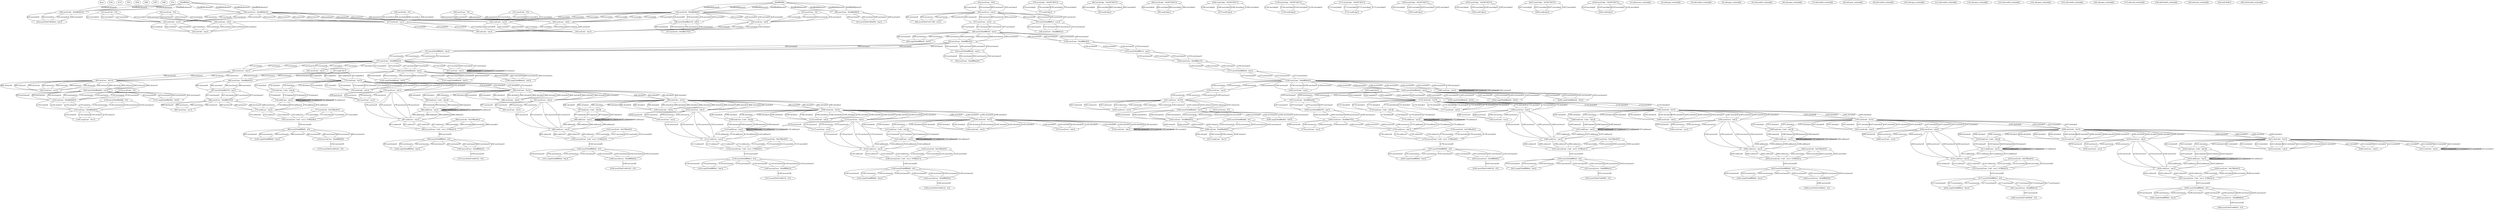 graph {
	R [label=Root]
	EAX [label=EAX]
	ECX [label=ECX]
	EDI [label=EDI]
	EDX [label=EDX]
	EBX [label=EBX]
	ESP [label=ESP]
	EBP [label=EBP]
	ESI [label=ESI]
	EDI [label=EDI]
		"[0xbfffef68]" -- "[19] mov" [label="[0xbfffef68](mem)0"]
		"[0xbfffef68]" -- "[19] mov" [label="[0xbfffef68](mem)1"]
		"[0xbfffef68]" -- "[19] mov" [label="[0xbfffef68](mem)2"]
		"[0xbfffef68]" -- "[19] mov" [label="[0xbfffef68](mem)3"]
		"[0xbfffef6c]" -- "[20] mov" [label="[0xbfffef6c](mem)0"]
		"[0xbfffef6c]" -- "[20] mov" [label="[0xbfffef6c](mem)1"]
		"[0xbfffef6c]" -- "[20] mov" [label="[0xbfffef6c](mem)2"]
		"[0xbfffef6c]" -- "[20] mov" [label="[0xbfffef6c](mem)3"]
		"[21] mov" -- "[22] xor" [label="[21] mov(edx)0"]
		"[21] mov" -- "[22] xor" [label="[21] mov(edx)1"]
		"[21] mov" -- "[22] xor" [label="[21] mov(edx)2"]
		"[21] mov" -- "[22] xor" [label="[21] mov(edx)3"]
		"[20] mov" -- "[22] xor" [label="[20] mov(ecx)0"]
		"[20] mov" -- "[22] xor" [label="[20] mov(ecx)1"]
		"[20] mov" -- "[22] xor" [label="[20] mov(ecx)2"]
		"[20] mov" -- "[22] xor" [label="[20] mov(ecx)3"]
		"[23] mov" -- "[24] xor" [label="[23] mov(eax)0"]
		"[23] mov" -- "[24] xor" [label="[23] mov(eax)1"]
		"[23] mov" -- "[24] xor" [label="[23] mov(eax)2"]
		"[23] mov" -- "[24] xor" [label="[23] mov(eax)3"]
		"[19] mov" -- "[24] xor" [label="[19] mov(edi)0"]
		"[19] mov" -- "[24] xor" [label="[19] mov(edi)1"]
		"[19] mov" -- "[24] xor" [label="[19] mov(edi)2"]
		"[19] mov" -- "[24] xor" [label="[19] mov(edi)3"]
		"[22] xor" -- "[25] or" [label="[22] xor(edx)0"]
		"[22] xor" -- "[25] or" [label="[22] xor(edx)1"]
		"[22] xor" -- "[25] or" [label="[22] xor(edx)2"]
		"[22] xor" -- "[25] or" [label="[22] xor(edx)3"]
		"[24] xor" -- "[25] or" [label="[24] xor(eax)0"]
		"[24] xor" -- "[25] or" [label="[24] xor(eax)1"]
		"[24] xor" -- "[25] or" [label="[24] xor(eax)2"]
		"[24] xor" -- "[25] or" [label="[24] xor(eax)3"]
		"[26] mov" -- "[27] xor" [label="[26] mov(edx)0"]
		"[26] mov" -- "[27] xor" [label="[26] mov(edx)1"]
		"[26] mov" -- "[27] xor" [label="[26] mov(edx)2"]
		"[26] mov" -- "[27] xor" [label="[26] mov(edx)3"]
		"[20] mov" -- "[27] xor" [label="[20] mov(ecx)0"]
		"[20] mov" -- "[27] xor" [label="[20] mov(ecx)1"]
		"[20] mov" -- "[27] xor" [label="[20] mov(ecx)2"]
		"[20] mov" -- "[27] xor" [label="[20] mov(ecx)3"]
		"[28] mov" -- "[29] xor" [label="[28] mov(eax)0"]
		"[28] mov" -- "[29] xor" [label="[28] mov(eax)1"]
		"[28] mov" -- "[29] xor" [label="[28] mov(eax)2"]
		"[28] mov" -- "[29] xor" [label="[28] mov(eax)3"]
		"[19] mov" -- "[29] xor" [label="[19] mov(edi)0"]
		"[19] mov" -- "[29] xor" [label="[19] mov(edi)1"]
		"[19] mov" -- "[29] xor" [label="[19] mov(edi)2"]
		"[19] mov" -- "[29] xor" [label="[19] mov(edi)3"]
		"[27] xor" -- "[30] or" [label="[27] xor(edx)0"]
		"[27] xor" -- "[30] or" [label="[27] xor(edx)1"]
		"[27] xor" -- "[30] or" [label="[27] xor(edx)2"]
		"[27] xor" -- "[30] or" [label="[27] xor(edx)3"]
		"[29] xor" -- "[30] or" [label="[29] xor(eax)0"]
		"[29] xor" -- "[30] or" [label="[29] xor(eax)1"]
		"[29] xor" -- "[30] or" [label="[29] xor(eax)2"]
		"[29] xor" -- "[30] or" [label="[29] xor(eax)3"]
		"[31] mov" -- "[32] xor" [label="[31] mov(edx)0"]
		"[31] mov" -- "[32] xor" [label="[31] mov(edx)1"]
		"[31] mov" -- "[32] xor" [label="[31] mov(edx)2"]
		"[31] mov" -- "[32] xor" [label="[31] mov(edx)3"]
		"[20] mov" -- "[32] xor" [label="[20] mov(ecx)0"]
		"[20] mov" -- "[32] xor" [label="[20] mov(ecx)1"]
		"[20] mov" -- "[32] xor" [label="[20] mov(ecx)2"]
		"[20] mov" -- "[32] xor" [label="[20] mov(ecx)3"]
		"[33] mov" -- "[34] xor" [label="[33] mov(eax)0"]
		"[33] mov" -- "[34] xor" [label="[33] mov(eax)1"]
		"[33] mov" -- "[34] xor" [label="[33] mov(eax)2"]
		"[33] mov" -- "[34] xor" [label="[33] mov(eax)3"]
		"[19] mov" -- "[34] xor" [label="[19] mov(edi)0"]
		"[19] mov" -- "[34] xor" [label="[19] mov(edi)1"]
		"[19] mov" -- "[34] xor" [label="[19] mov(edi)2"]
		"[19] mov" -- "[34] xor" [label="[19] mov(edi)3"]
		"[32] xor" -- "[35] or" [label="[32] xor(edx)0"]
		"[32] xor" -- "[35] or" [label="[32] xor(edx)1"]
		"[32] xor" -- "[35] or" [label="[32] xor(edx)2"]
		"[32] xor" -- "[35] or" [label="[32] xor(edx)3"]
		"[34] xor" -- "[35] or" [label="[34] xor(eax)0"]
		"[34] xor" -- "[35] or" [label="[34] xor(eax)1"]
		"[34] xor" -- "[35] or" [label="[34] xor(eax)2"]
		"[34] xor" -- "[35] or" [label="[34] xor(eax)3"]
		"[19] mov" -- "[36] mov" [label="[19] mov(edi)0"]
		"[19] mov" -- "[36] mov" [label="[19] mov(edi)1"]
		"[19] mov" -- "[36] mov" [label="[19] mov(edi)2"]
		"[19] mov" -- "[36] mov" [label="[19] mov(edi)3"]
		"[36] mov" -- "[37] mov" [label="[36] mov(mem)0"]
		"[36] mov" -- "[37] mov" [label="[36] mov(mem)1"]
		"[36] mov" -- "[37] mov" [label="[36] mov(mem)2"]
		"[36] mov" -- "[37] mov" [label="[36] mov(mem)3"]
		"[0xbfffef68]" -- "[39] mov" [label="[0xbfffef68](mem)0"]
		"[0xbfffef68]" -- "[39] mov" [label="[0xbfffef68](mem)1"]
		"[0xbfffef68]" -- "[39] mov" [label="[0xbfffef68](mem)2"]
		"[0xbfffef68]" -- "[39] mov" [label="[0xbfffef68](mem)3"]
		"[0xbfffef6c]" -- "[40] mov" [label="[0xbfffef6c](mem)0"]
		"[0xbfffef6c]" -- "[40] mov" [label="[0xbfffef6c](mem)1"]
		"[0xbfffef6c]" -- "[40] mov" [label="[0xbfffef6c](mem)2"]
		"[0xbfffef6c]" -- "[40] mov" [label="[0xbfffef6c](mem)3"]
		"[39] mov" -- "[41] mov" [label="[39] mov(eax)0"]
		"[39] mov" -- "[41] mov" [label="[39] mov(eax)1"]
		"[39] mov" -- "[41] mov" [label="[39] mov(eax)2"]
		"[39] mov" -- "[41] mov" [label="[39] mov(eax)3"]
		"[40] mov" -- "[42] mov" [label="[40] mov(edx)0"]
		"[40] mov" -- "[42] mov" [label="[40] mov(edx)1"]
		"[40] mov" -- "[42] mov" [label="[40] mov(edx)2"]
		"[40] mov" -- "[42] mov" [label="[40] mov(edx)3"]
		"[43] mov" -- "[45] mov" [label="[43] mov(eax)0"]
		"[43] mov" -- "[45] mov" [label="[43] mov(eax)1"]
		"[43] mov" -- "[45] mov" [label="[43] mov(eax)2"]
		"[43] mov" -- "[45] mov" [label="[43] mov(eax)3"]
		"[45] mov" -- "[46] mov" [label="[45] mov(ecx)0"]
		"[45] mov" -- "[46] mov" [label="[45] mov(ecx)1"]
		"[45] mov" -- "[46] mov" [label="[45] mov(ecx)2"]
		"[45] mov" -- "[46] mov" [label="[45] mov(ecx)3"]
		"[45] mov" -- "[47] mov" [label="[45] mov(ecx)0"]
		"[45] mov" -- "[47] mov" [label="[45] mov(ecx)1"]
		"[45] mov" -- "[47] mov" [label="[45] mov(ecx)2"]
		"[45] mov" -- "[47] mov" [label="[45] mov(ecx)3"]
		"[47] mov" -- "[48] mov" [label="[47] mov(eax)0"]
		"[47] mov" -- "[48] mov" [label="[47] mov(eax)1"]
		"[47] mov" -- "[48] mov" [label="[47] mov(eax)2"]
		"[47] mov" -- "[48] mov" [label="[47] mov(eax)3"]
		"[48] mov" -- "[49] cmp" [label="[48] mov(mem)0"]
		"[48] mov" -- "[49] cmp" [label="[48] mov(mem)1"]
		"[48] mov" -- "[49] cmp" [label="[48] mov(mem)2"]
		"[48] mov" -- "[49] cmp" [label="[48] mov(mem)3"]
		"[48] mov" -- "[50] mov" [label="[48] mov(mem)0"]
		"[48] mov" -- "[50] mov" [label="[48] mov(mem)1"]
		"[48] mov" -- "[50] mov" [label="[48] mov(mem)2"]
		"[48] mov" -- "[50] mov" [label="[48] mov(mem)3"]
		"[50] mov" -- "[51] mov" [label="[50] mov(eax)0"]
		"[50] mov" -- "[51] mov" [label="[50] mov(eax)1"]
		"[50] mov" -- "[51] mov" [label="[50] mov(eax)2"]
		"[50] mov" -- "[51] mov" [label="[50] mov(eax)3"]
		"[50] mov" -- "[52] mov" [label="[50] mov(eax)0"]
		"[50] mov" -- "[52] mov" [label="[50] mov(eax)1"]
		"[50] mov" -- "[52] mov" [label="[50] mov(eax)2"]
		"[50] mov" -- "[52] mov" [label="[50] mov(eax)3"]
		"[45] mov" -- "[53] mov" [label="[45] mov(ecx)0"]
		"[45] mov" -- "[53] mov" [label="[45] mov(ecx)1"]
		"[45] mov" -- "[53] mov" [label="[45] mov(ecx)2"]
		"[45] mov" -- "[53] mov" [label="[45] mov(ecx)3"]
		"[53] mov" -- "[54] mov" [label="[53] mov(mem)0"]
		"[53] mov" -- "[54] mov" [label="[53] mov(mem)1"]
		"[53] mov" -- "[54] mov" [label="[53] mov(mem)2"]
		"[53] mov" -- "[54] mov" [label="[53] mov(mem)3"]
		"[52] mov" -- "[55] mov" [label="[52] mov(mem)0"]
		"[52] mov" -- "[55] mov" [label="[52] mov(mem)1"]
		"[52] mov" -- "[55] mov" [label="[52] mov(mem)2"]
		"[52] mov" -- "[55] mov" [label="[52] mov(mem)3"]
		"[51] mov" -- "[57] mov" [label="[51] mov(mem)0"]
		"[51] mov" -- "[57] mov" [label="[51] mov(mem)1"]
		"[51] mov" -- "[57] mov" [label="[51] mov(mem)2"]
		"[51] mov" -- "[57] mov" [label="[51] mov(mem)3"]
		"[57] mov" -- "[58] mov" [label="[57] mov(eax)0"]
		"[57] mov" -- "[58] mov" [label="[57] mov(eax)1"]
		"[57] mov" -- "[58] mov" [label="[57] mov(eax)2"]
		"[57] mov" -- "[58] mov" [label="[57] mov(eax)3"]
		"[57] mov" -- "[59] mov" [label="[57] mov(eax)0"]
		"[57] mov" -- "[59] mov" [label="[57] mov(eax)1"]
		"[57] mov" -- "[59] mov" [label="[57] mov(eax)2"]
		"[57] mov" -- "[59] mov" [label="[57] mov(eax)3"]
		"[58] mov" -- "[60] shr" [label="[58] mov(ecx)0"]
		"[58] mov" -- "[60] shr" [label="[58] mov(ecx)1"]
		"[58] mov" -- "[60] shr" [label="[58] mov(ecx)2"]
		"[58] mov" -- "[60] shr" [label="[58] mov(ecx)3"]
		"[60] shr" -- "[62] test" [label="[60] shr(ecx)0"]
		"[60] shr" -- "[62] test" [label="[60] shr(ecx)1"]
		"[60] shr" -- "[62] test" [label="[60] shr(ecx)2"]
		"[60] shr" -- "[62] test" [label="[60] shr(ecx)3"]
		"[60] shr" -- "[62] test" [label="[60] shr(ecx)0"]
		"[60] shr" -- "[62] test" [label="[60] shr(ecx)1"]
		"[60] shr" -- "[62] test" [label="[60] shr(ecx)2"]
		"[60] shr" -- "[62] test" [label="[60] shr(ecx)3"]
		"[60] shr" -- "[63] mov" [label="[60] shr(ecx)0"]
		"[60] shr" -- "[63] mov" [label="[60] shr(ecx)1"]
		"[60] shr" -- "[63] mov" [label="[60] shr(ecx)2"]
		"[60] shr" -- "[63] mov" [label="[60] shr(ecx)3"]
		"[57] mov" -- "[64] mov" [label="[57] mov(eax)0"]
		"[57] mov" -- "[64] mov" [label="[57] mov(eax)1"]
		"[57] mov" -- "[64] mov" [label="[57] mov(eax)2"]
		"[57] mov" -- "[64] mov" [label="[57] mov(eax)3"]
		"[57] mov" -- "[65] xor" [label="[57] mov(eax)0"]
		"[57] mov" -- "[65] xor" [label="[57] mov(eax)1"]
		"[57] mov" -- "[65] xor" [label="[57] mov(eax)2"]
		"[57] mov" -- "[65] xor" [label="[57] mov(eax)3"]
		"[65] xor" -- "[65] xor" [label="[65] xor(eax)0"]
		"[65] xor" -- "[65] xor" [label="[65] xor(eax)1"]
		"[65] xor" -- "[65] xor" [label="[65] xor(eax)2"]
		"[65] xor" -- "[65] xor" [label="[65] xor(eax)3"]
		"[64] mov" -- "[66] mov" [label="[64] mov(mem)0"]
		"[64] mov" -- "[66] mov" [label="[64] mov(mem)1"]
		"[64] mov" -- "[66] mov" [label="[64] mov(mem)2"]
		"[64] mov" -- "[66] mov" [label="[64] mov(mem)3"]
		"[66] mov" -- "[67] mov" [label="[66] mov(eax)0"]
		"[66] mov" -- "[67] mov" [label="[66] mov(eax)1"]
		"[66] mov" -- "[67] mov" [label="[66] mov(eax)2"]
		"[66] mov" -- "[67] mov" [label="[66] mov(eax)3"]
		"[67] mov" -- "[68] mov" [label="[67] mov(mem)0"]
		"[67] mov" -- "[68] mov" [label="[67] mov(mem)1"]
		"[67] mov" -- "[68] mov" [label="[67] mov(mem)2"]
		"[67] mov" -- "[68] mov" [label="[67] mov(mem)3"]
		"[68] mov" -- "[69] mov" [label="[68] mov(ecx)0"]
		"[68] mov" -- "[69] mov" [label="[68] mov(ecx)1"]
		"[68] mov" -- "[69] mov" [label="[68] mov(ecx)2"]
		"[68] mov" -- "[69] mov" [label="[68] mov(ecx)3"]
		"[70] mov" -- "[71] mul" [label="[70] mov(ebp)0"]
		"[70] mov" -- "[71] mul" [label="[70] mov(ebp)1"]
		"[70] mov" -- "[71] mul" [label="[70] mov(ebp)2"]
		"[70] mov" -- "[71] mul" [label="[70] mov(ebp)3"]
		"[61] neg" -- "[72] shr" [label="[61] neg(edx)0"]
		"[61] neg" -- "[72] shr" [label="[61] neg(edx)1"]
		"[61] neg" -- "[72] shr" [label="[61] neg(edx)2"]
		"[61] neg" -- "[72] shr" [label="[61] neg(edx)3"]
		"[72] shr" -- "[73] lea" [label="[72] shr(edx)0"]
		"[72] shr" -- "[73] lea" [label="[72] shr(edx)1"]
		"[72] shr" -- "[73] lea" [label="[72] shr(edx)2"]
		"[72] shr" -- "[73] lea" [label="[72] shr(edx)3"]
		"[73] lea" -- "[74] add" [label="[73] lea(eax)0"]
		"[73] lea" -- "[74] add" [label="[73] lea(eax)1"]
		"[73] lea" -- "[74] add" [label="[73] lea(eax)2"]
		"[73] lea" -- "[74] add" [label="[73] lea(eax)3"]
		"[74] add" -- "[74] add" [label="[74] add(eax)0"]
		"[74] add" -- "[74] add" [label="[74] add(eax)1"]
		"[74] add" -- "[74] add" [label="[74] add(eax)2"]
		"[74] add" -- "[74] add" [label="[74] add(eax)3"]
		"[68] mov" -- "[75] sub" [label="[68] mov(ecx)0"]
		"[68] mov" -- "[75] sub" [label="[68] mov(ecx)1"]
		"[68] mov" -- "[75] sub" [label="[68] mov(ecx)2"]
		"[68] mov" -- "[75] sub" [label="[68] mov(ecx)3"]
		"[74] add" -- "[75] sub" [label="[74] add(eax)0"]
		"[74] add" -- "[75] sub" [label="[74] add(eax)1"]
		"[74] add" -- "[75] sub" [label="[74] add(eax)2"]
		"[74] add" -- "[75] sub" [label="[74] add(eax)3"]
		"[72] shr" -- "[76] test" [label="[72] shr(edx)0"]
		"[72] shr" -- "[76] test" [label="[72] shr(edx)1"]
		"[72] shr" -- "[76] test" [label="[72] shr(edx)2"]
		"[72] shr" -- "[76] test" [label="[72] shr(edx)3"]
		"[72] shr" -- "[76] test" [label="[72] shr(edx)0"]
		"[72] shr" -- "[76] test" [label="[72] shr(edx)1"]
		"[72] shr" -- "[76] test" [label="[72] shr(edx)2"]
		"[72] shr" -- "[76] test" [label="[72] shr(edx)3"]
		"[75] sub" -- "[78] movzx" [label="[75] sub(ecx)0"]
		"[75] sub" -- "[78] movzx" [label="[75] sub(ecx)1"]
		"[75] sub" -- "[78] movzx" [label="[75] sub(ecx)2"]
		"[75] sub" -- "[78] movzx" [label="[75] sub(ecx)3"]
		"[77] mov" -- "[78] movzx" [label="[77] mov(edi)0"]
		"[77] mov" -- "[78] movzx" [label="[77] mov(edi)1"]
		"[77] mov" -- "[78] movzx" [label="[77] mov(edi)2"]
		"[77] mov" -- "[78] movzx" [label="[77] mov(edi)3"]
		"[72] shr" -- "[79] mov" [label="[72] shr(edx)0"]
		"[72] shr" -- "[79] mov" [label="[72] shr(edx)1"]
		"[72] shr" -- "[79] mov" [label="[72] shr(edx)2"]
		"[72] shr" -- "[79] mov" [label="[72] shr(edx)3"]
		"[78] movzx" -- "[80] mov" [label="[78] movzx(al)0"]
		"[79] mov" -- "[81] mov" [label="[79] mov(ecx)0"]
		"[79] mov" -- "[81] mov" [label="[79] mov(ecx)1"]
		"[79] mov" -- "[81] mov" [label="[79] mov(ecx)2"]
		"[79] mov" -- "[81] mov" [label="[79] mov(ecx)3"]
		"[82] mov" -- "[83] mul" [label="[82] mov(ebp)0"]
		"[82] mov" -- "[83] mul" [label="[82] mov(ebp)1"]
		"[82] mov" -- "[83] mul" [label="[82] mov(ebp)2"]
		"[82] mov" -- "[83] mul" [label="[82] mov(ebp)3"]
		"[72] shr" -- "[84] shr" [label="[72] shr(edx)0"]
		"[72] shr" -- "[84] shr" [label="[72] shr(edx)1"]
		"[72] shr" -- "[84] shr" [label="[72] shr(edx)2"]
		"[72] shr" -- "[84] shr" [label="[72] shr(edx)3"]
		"[84] shr" -- "[85] lea" [label="[84] shr(edx)0"]
		"[84] shr" -- "[85] lea" [label="[84] shr(edx)1"]
		"[84] shr" -- "[85] lea" [label="[84] shr(edx)2"]
		"[84] shr" -- "[85] lea" [label="[84] shr(edx)3"]
		"[85] lea" -- "[86] add" [label="[85] lea(eax)0"]
		"[85] lea" -- "[86] add" [label="[85] lea(eax)1"]
		"[85] lea" -- "[86] add" [label="[85] lea(eax)2"]
		"[85] lea" -- "[86] add" [label="[85] lea(eax)3"]
		"[86] add" -- "[86] add" [label="[86] add(eax)0"]
		"[86] add" -- "[86] add" [label="[86] add(eax)1"]
		"[86] add" -- "[86] add" [label="[86] add(eax)2"]
		"[86] add" -- "[86] add" [label="[86] add(eax)3"]
		"[79] mov" -- "[87] sub" [label="[79] mov(ecx)0"]
		"[79] mov" -- "[87] sub" [label="[79] mov(ecx)1"]
		"[79] mov" -- "[87] sub" [label="[79] mov(ecx)2"]
		"[79] mov" -- "[87] sub" [label="[79] mov(ecx)3"]
		"[86] add" -- "[87] sub" [label="[86] add(eax)0"]
		"[86] add" -- "[87] sub" [label="[86] add(eax)1"]
		"[86] add" -- "[87] sub" [label="[86] add(eax)2"]
		"[86] add" -- "[87] sub" [label="[86] add(eax)3"]
		"[84] shr" -- "[88] test" [label="[84] shr(edx)0"]
		"[84] shr" -- "[88] test" [label="[84] shr(edx)1"]
		"[84] shr" -- "[88] test" [label="[84] shr(edx)2"]
		"[84] shr" -- "[88] test" [label="[84] shr(edx)3"]
		"[84] shr" -- "[88] test" [label="[84] shr(edx)0"]
		"[84] shr" -- "[88] test" [label="[84] shr(edx)1"]
		"[84] shr" -- "[88] test" [label="[84] shr(edx)2"]
		"[84] shr" -- "[88] test" [label="[84] shr(edx)3"]
		"[87] sub" -- "[90] movzx" [label="[87] sub(ecx)0"]
		"[87] sub" -- "[90] movzx" [label="[87] sub(ecx)1"]
		"[87] sub" -- "[90] movzx" [label="[87] sub(ecx)2"]
		"[87] sub" -- "[90] movzx" [label="[87] sub(ecx)3"]
		"[89] mov" -- "[90] movzx" [label="[89] mov(edi)0"]
		"[89] mov" -- "[90] movzx" [label="[89] mov(edi)1"]
		"[89] mov" -- "[90] movzx" [label="[89] mov(edi)2"]
		"[89] mov" -- "[90] movzx" [label="[89] mov(edi)3"]
		"[84] shr" -- "[91] mov" [label="[84] shr(edx)0"]
		"[84] shr" -- "[91] mov" [label="[84] shr(edx)1"]
		"[84] shr" -- "[91] mov" [label="[84] shr(edx)2"]
		"[84] shr" -- "[91] mov" [label="[84] shr(edx)3"]
		"[90] movzx" -- "[92] mov" [label="[90] movzx(al)0"]
		"[91] mov" -- "[93] mov" [label="[91] mov(ecx)0"]
		"[91] mov" -- "[93] mov" [label="[91] mov(ecx)1"]
		"[91] mov" -- "[93] mov" [label="[91] mov(ecx)2"]
		"[91] mov" -- "[93] mov" [label="[91] mov(ecx)3"]
		"[94] mov" -- "[95] mul" [label="[94] mov(ebp)0"]
		"[94] mov" -- "[95] mul" [label="[94] mov(ebp)1"]
		"[94] mov" -- "[95] mul" [label="[94] mov(ebp)2"]
		"[94] mov" -- "[95] mul" [label="[94] mov(ebp)3"]
		"[84] shr" -- "[96] shr" [label="[84] shr(edx)0"]
		"[84] shr" -- "[96] shr" [label="[84] shr(edx)1"]
		"[84] shr" -- "[96] shr" [label="[84] shr(edx)2"]
		"[84] shr" -- "[96] shr" [label="[84] shr(edx)3"]
		"[96] shr" -- "[97] lea" [label="[96] shr(edx)0"]
		"[96] shr" -- "[97] lea" [label="[96] shr(edx)1"]
		"[96] shr" -- "[97] lea" [label="[96] shr(edx)2"]
		"[96] shr" -- "[97] lea" [label="[96] shr(edx)3"]
		"[97] lea" -- "[98] add" [label="[97] lea(eax)0"]
		"[97] lea" -- "[98] add" [label="[97] lea(eax)1"]
		"[97] lea" -- "[98] add" [label="[97] lea(eax)2"]
		"[97] lea" -- "[98] add" [label="[97] lea(eax)3"]
		"[98] add" -- "[98] add" [label="[98] add(eax)0"]
		"[98] add" -- "[98] add" [label="[98] add(eax)1"]
		"[98] add" -- "[98] add" [label="[98] add(eax)2"]
		"[98] add" -- "[98] add" [label="[98] add(eax)3"]
		"[91] mov" -- "[99] sub" [label="[91] mov(ecx)0"]
		"[91] mov" -- "[99] sub" [label="[91] mov(ecx)1"]
		"[91] mov" -- "[99] sub" [label="[91] mov(ecx)2"]
		"[91] mov" -- "[99] sub" [label="[91] mov(ecx)3"]
		"[98] add" -- "[99] sub" [label="[98] add(eax)0"]
		"[98] add" -- "[99] sub" [label="[98] add(eax)1"]
		"[98] add" -- "[99] sub" [label="[98] add(eax)2"]
		"[98] add" -- "[99] sub" [label="[98] add(eax)3"]
		"[96] shr" -- "[100] test" [label="[96] shr(edx)0"]
		"[96] shr" -- "[100] test" [label="[96] shr(edx)1"]
		"[96] shr" -- "[100] test" [label="[96] shr(edx)2"]
		"[96] shr" -- "[100] test" [label="[96] shr(edx)3"]
		"[96] shr" -- "[100] test" [label="[96] shr(edx)0"]
		"[96] shr" -- "[100] test" [label="[96] shr(edx)1"]
		"[96] shr" -- "[100] test" [label="[96] shr(edx)2"]
		"[96] shr" -- "[100] test" [label="[96] shr(edx)3"]
		"[99] sub" -- "[102] movzx" [label="[99] sub(ecx)0"]
		"[99] sub" -- "[102] movzx" [label="[99] sub(ecx)1"]
		"[99] sub" -- "[102] movzx" [label="[99] sub(ecx)2"]
		"[99] sub" -- "[102] movzx" [label="[99] sub(ecx)3"]
		"[101] mov" -- "[102] movzx" [label="[101] mov(edi)0"]
		"[101] mov" -- "[102] movzx" [label="[101] mov(edi)1"]
		"[101] mov" -- "[102] movzx" [label="[101] mov(edi)2"]
		"[101] mov" -- "[102] movzx" [label="[101] mov(edi)3"]
		"[96] shr" -- "[103] mov" [label="[96] shr(edx)0"]
		"[96] shr" -- "[103] mov" [label="[96] shr(edx)1"]
		"[96] shr" -- "[103] mov" [label="[96] shr(edx)2"]
		"[96] shr" -- "[103] mov" [label="[96] shr(edx)3"]
		"[102] movzx" -- "[104] mov" [label="[102] movzx(al)0"]
		"[103] mov" -- "[105] mov" [label="[103] mov(ecx)0"]
		"[103] mov" -- "[105] mov" [label="[103] mov(ecx)1"]
		"[103] mov" -- "[105] mov" [label="[103] mov(ecx)2"]
		"[103] mov" -- "[105] mov" [label="[103] mov(ecx)3"]
		"[106] mov" -- "[107] mul" [label="[106] mov(ebp)0"]
		"[106] mov" -- "[107] mul" [label="[106] mov(ebp)1"]
		"[106] mov" -- "[107] mul" [label="[106] mov(ebp)2"]
		"[106] mov" -- "[107] mul" [label="[106] mov(ebp)3"]
		"[96] shr" -- "[108] shr" [label="[96] shr(edx)0"]
		"[96] shr" -- "[108] shr" [label="[96] shr(edx)1"]
		"[96] shr" -- "[108] shr" [label="[96] shr(edx)2"]
		"[96] shr" -- "[108] shr" [label="[96] shr(edx)3"]
		"[108] shr" -- "[109] lea" [label="[108] shr(edx)0"]
		"[108] shr" -- "[109] lea" [label="[108] shr(edx)1"]
		"[108] shr" -- "[109] lea" [label="[108] shr(edx)2"]
		"[108] shr" -- "[109] lea" [label="[108] shr(edx)3"]
		"[109] lea" -- "[110] add" [label="[109] lea(eax)0"]
		"[109] lea" -- "[110] add" [label="[109] lea(eax)1"]
		"[109] lea" -- "[110] add" [label="[109] lea(eax)2"]
		"[109] lea" -- "[110] add" [label="[109] lea(eax)3"]
		"[110] add" -- "[110] add" [label="[110] add(eax)0"]
		"[110] add" -- "[110] add" [label="[110] add(eax)1"]
		"[110] add" -- "[110] add" [label="[110] add(eax)2"]
		"[110] add" -- "[110] add" [label="[110] add(eax)3"]
		"[103] mov" -- "[111] sub" [label="[103] mov(ecx)0"]
		"[103] mov" -- "[111] sub" [label="[103] mov(ecx)1"]
		"[103] mov" -- "[111] sub" [label="[103] mov(ecx)2"]
		"[103] mov" -- "[111] sub" [label="[103] mov(ecx)3"]
		"[110] add" -- "[111] sub" [label="[110] add(eax)0"]
		"[110] add" -- "[111] sub" [label="[110] add(eax)1"]
		"[110] add" -- "[111] sub" [label="[110] add(eax)2"]
		"[110] add" -- "[111] sub" [label="[110] add(eax)3"]
		"[108] shr" -- "[112] test" [label="[108] shr(edx)0"]
		"[108] shr" -- "[112] test" [label="[108] shr(edx)1"]
		"[108] shr" -- "[112] test" [label="[108] shr(edx)2"]
		"[108] shr" -- "[112] test" [label="[108] shr(edx)3"]
		"[108] shr" -- "[112] test" [label="[108] shr(edx)0"]
		"[108] shr" -- "[112] test" [label="[108] shr(edx)1"]
		"[108] shr" -- "[112] test" [label="[108] shr(edx)2"]
		"[108] shr" -- "[112] test" [label="[108] shr(edx)3"]
		"[111] sub" -- "[114] movzx" [label="[111] sub(ecx)0"]
		"[111] sub" -- "[114] movzx" [label="[111] sub(ecx)1"]
		"[111] sub" -- "[114] movzx" [label="[111] sub(ecx)2"]
		"[111] sub" -- "[114] movzx" [label="[111] sub(ecx)3"]
		"[113] mov" -- "[114] movzx" [label="[113] mov(edi)0"]
		"[113] mov" -- "[114] movzx" [label="[113] mov(edi)1"]
		"[113] mov" -- "[114] movzx" [label="[113] mov(edi)2"]
		"[113] mov" -- "[114] movzx" [label="[113] mov(edi)3"]
		"[108] shr" -- "[115] mov" [label="[108] shr(edx)0"]
		"[108] shr" -- "[115] mov" [label="[108] shr(edx)1"]
		"[108] shr" -- "[115] mov" [label="[108] shr(edx)2"]
		"[108] shr" -- "[115] mov" [label="[108] shr(edx)3"]
		"[114] movzx" -- "[116] mov" [label="[114] movzx(al)0"]
		"[115] mov" -- "[117] mov" [label="[115] mov(ecx)0"]
		"[115] mov" -- "[117] mov" [label="[115] mov(ecx)1"]
		"[115] mov" -- "[117] mov" [label="[115] mov(ecx)2"]
		"[115] mov" -- "[117] mov" [label="[115] mov(ecx)3"]
		"[118] mov" -- "[119] mul" [label="[118] mov(ebp)0"]
		"[118] mov" -- "[119] mul" [label="[118] mov(ebp)1"]
		"[118] mov" -- "[119] mul" [label="[118] mov(ebp)2"]
		"[118] mov" -- "[119] mul" [label="[118] mov(ebp)3"]
		"[108] shr" -- "[120] shr" [label="[108] shr(edx)0"]
		"[108] shr" -- "[120] shr" [label="[108] shr(edx)1"]
		"[108] shr" -- "[120] shr" [label="[108] shr(edx)2"]
		"[108] shr" -- "[120] shr" [label="[108] shr(edx)3"]
		"[120] shr" -- "[121] lea" [label="[120] shr(edx)0"]
		"[120] shr" -- "[121] lea" [label="[120] shr(edx)1"]
		"[120] shr" -- "[121] lea" [label="[120] shr(edx)2"]
		"[120] shr" -- "[121] lea" [label="[120] shr(edx)3"]
		"[121] lea" -- "[122] add" [label="[121] lea(eax)0"]
		"[121] lea" -- "[122] add" [label="[121] lea(eax)1"]
		"[121] lea" -- "[122] add" [label="[121] lea(eax)2"]
		"[121] lea" -- "[122] add" [label="[121] lea(eax)3"]
		"[122] add" -- "[122] add" [label="[122] add(eax)0"]
		"[122] add" -- "[122] add" [label="[122] add(eax)1"]
		"[122] add" -- "[122] add" [label="[122] add(eax)2"]
		"[122] add" -- "[122] add" [label="[122] add(eax)3"]
		"[115] mov" -- "[123] sub" [label="[115] mov(ecx)0"]
		"[115] mov" -- "[123] sub" [label="[115] mov(ecx)1"]
		"[115] mov" -- "[123] sub" [label="[115] mov(ecx)2"]
		"[115] mov" -- "[123] sub" [label="[115] mov(ecx)3"]
		"[122] add" -- "[123] sub" [label="[122] add(eax)0"]
		"[122] add" -- "[123] sub" [label="[122] add(eax)1"]
		"[122] add" -- "[123] sub" [label="[122] add(eax)2"]
		"[122] add" -- "[123] sub" [label="[122] add(eax)3"]
		"[120] shr" -- "[124] test" [label="[120] shr(edx)0"]
		"[120] shr" -- "[124] test" [label="[120] shr(edx)1"]
		"[120] shr" -- "[124] test" [label="[120] shr(edx)2"]
		"[120] shr" -- "[124] test" [label="[120] shr(edx)3"]
		"[120] shr" -- "[124] test" [label="[120] shr(edx)0"]
		"[120] shr" -- "[124] test" [label="[120] shr(edx)1"]
		"[120] shr" -- "[124] test" [label="[120] shr(edx)2"]
		"[120] shr" -- "[124] test" [label="[120] shr(edx)3"]
		"[123] sub" -- "[126] movzx" [label="[123] sub(ecx)0"]
		"[123] sub" -- "[126] movzx" [label="[123] sub(ecx)1"]
		"[123] sub" -- "[126] movzx" [label="[123] sub(ecx)2"]
		"[123] sub" -- "[126] movzx" [label="[123] sub(ecx)3"]
		"[125] mov" -- "[126] movzx" [label="[125] mov(edi)0"]
		"[125] mov" -- "[126] movzx" [label="[125] mov(edi)1"]
		"[125] mov" -- "[126] movzx" [label="[125] mov(edi)2"]
		"[125] mov" -- "[126] movzx" [label="[125] mov(edi)3"]
		"[120] shr" -- "[127] mov" [label="[120] shr(edx)0"]
		"[120] shr" -- "[127] mov" [label="[120] shr(edx)1"]
		"[120] shr" -- "[127] mov" [label="[120] shr(edx)2"]
		"[120] shr" -- "[127] mov" [label="[120] shr(edx)3"]
		"[126] movzx" -- "[128] mov" [label="[126] movzx(al)0"]
		"[64] mov" -- "[129] cmp" [label="[64] mov(mem)0"]
		"[64] mov" -- "[129] cmp" [label="[64] mov(mem)1"]
		"[64] mov" -- "[129] cmp" [label="[64] mov(mem)2"]
		"[64] mov" -- "[129] cmp" [label="[64] mov(mem)3"]
		"[120] shr" -- "[130] xor" [label="[120] shr(edx)0"]
		"[120] shr" -- "[130] xor" [label="[120] shr(edx)1"]
		"[120] shr" -- "[130] xor" [label="[120] shr(edx)2"]
		"[120] shr" -- "[130] xor" [label="[120] shr(edx)3"]
		"[130] xor" -- "[130] xor" [label="[130] xor(edx)0"]
		"[130] xor" -- "[130] xor" [label="[130] xor(edx)1"]
		"[130] xor" -- "[130] xor" [label="[130] xor(edx)2"]
		"[130] xor" -- "[130] xor" [label="[130] xor(edx)3"]
		"[64] mov" -- "[131] cmp" [label="[64] mov(mem)0"]
		"[64] mov" -- "[131] cmp" [label="[64] mov(mem)1"]
		"[64] mov" -- "[131] cmp" [label="[64] mov(mem)2"]
		"[64] mov" -- "[131] cmp" [label="[64] mov(mem)3"]
		"[132] mov" -- "[133] or" [label="[132] mov(eax)0"]
		"[132] mov" -- "[133] or" [label="[132] mov(eax)1"]
		"[132] mov" -- "[133] or" [label="[132] mov(eax)2"]
		"[132] mov" -- "[133] or" [label="[132] mov(eax)3"]
		"[63] mov" -- "[133] or" [label="[63] mov(mem)0"]
		"[63] mov" -- "[133] or" [label="[63] mov(mem)1"]
		"[63] mov" -- "[133] or" [label="[63] mov(mem)2"]
		"[63] mov" -- "[133] or" [label="[63] mov(mem)3"]
		"[133] or" -- "[135] or" [label="[133] or(eax)0"]
		"[133] or" -- "[135] or" [label="[133] or(eax)1"]
		"[133] or" -- "[135] or" [label="[133] or(eax)2"]
		"[133] or" -- "[135] or" [label="[133] or(eax)3"]
		"[134] mov" -- "[135] or" [label="[134] mov(mem)0"]
		"[134] mov" -- "[135] or" [label="[134] mov(mem)1"]
		"[134] mov" -- "[135] or" [label="[134] mov(mem)2"]
		"[134] mov" -- "[135] or" [label="[134] mov(mem)3"]
		"[135] or" -- "[136] cmp" [label="[135] or(eax)0"]
		"[135] or" -- "[136] cmp" [label="[135] or(eax)1"]
		"[135] or" -- "[136] cmp" [label="[135] or(eax)2"]
		"[135] or" -- "[136] cmp" [label="[135] or(eax)3"]
		"[63] mov" -- "[137] cmp" [label="[63] mov(mem)0"]
		"[63] mov" -- "[137] cmp" [label="[63] mov(mem)1"]
		"[63] mov" -- "[137] cmp" [label="[63] mov(mem)2"]
		"[63] mov" -- "[137] cmp" [label="[63] mov(mem)3"]
		"[64] mov" -- "[138] cmp" [label="[64] mov(mem)0"]
		"[64] mov" -- "[138] cmp" [label="[64] mov(mem)1"]
		"[64] mov" -- "[138] cmp" [label="[64] mov(mem)2"]
		"[64] mov" -- "[138] cmp" [label="[64] mov(mem)3"]
		"[80] mov" -- "[139] cmp" [label="[80] mov(mem)0"]
		"[80] mov" -- "[139] cmp" [label="[80] mov(mem)1"]
		"[80] mov" -- "[139] cmp" [label="[80] mov(mem)2"]
		"[80] mov" -- "[139] cmp" [label="[80] mov(mem)3"]
		"[92] mov" -- "[140] cmp" [label="[92] mov(mem)0"]
		"[92] mov" -- "[140] cmp" [label="[92] mov(mem)1"]
		"[92] mov" -- "[140] cmp" [label="[92] mov(mem)2"]
		"[92] mov" -- "[140] cmp" [label="[92] mov(mem)3"]
		"[104] mov" -- "[141] cmp" [label="[104] mov(mem)0"]
		"[104] mov" -- "[141] cmp" [label="[104] mov(mem)1"]
		"[104] mov" -- "[141] cmp" [label="[104] mov(mem)2"]
		"[104] mov" -- "[141] cmp" [label="[104] mov(mem)3"]
		"[116] mov" -- "[142] cmp" [label="[116] mov(mem)0"]
		"[116] mov" -- "[142] cmp" [label="[116] mov(mem)1"]
		"[116] mov" -- "[142] cmp" [label="[116] mov(mem)2"]
		"[116] mov" -- "[142] cmp" [label="[116] mov(mem)3"]
		"[128] mov" -- "[143] cmp" [label="[128] mov(mem)0"]
		"[128] mov" -- "[143] cmp" [label="[128] mov(mem)1"]
		"[128] mov" -- "[143] cmp" [label="[128] mov(mem)2"]
		"[128] mov" -- "[143] cmp" [label="[128] mov(mem)3"]
		"[128] mov" -- "[144] movzx" [label="[128] mov(mem)0"]
		"[128] mov" -- "[144] movzx" [label="[128] mov(mem)1"]
		"[128] mov" -- "[144] movzx" [label="[128] mov(mem)2"]
		"[128] mov" -- "[144] movzx" [label="[128] mov(mem)3"]
		"[144] movzx" -- "[145] mov" [label="[144] movzx(cl)0"]
		"[116] mov" -- "[146] movzx" [label="[116] mov(mem)0"]
		"[116] mov" -- "[146] movzx" [label="[116] mov(mem)1"]
		"[116] mov" -- "[146] movzx" [label="[116] mov(mem)2"]
		"[116] mov" -- "[146] movzx" [label="[116] mov(mem)3"]
		"[146] movzx" -- "[147] mov" [label="[146] movzx(cl)0"]
		"[104] mov" -- "[148] movzx" [label="[104] mov(mem)0"]
		"[104] mov" -- "[148] movzx" [label="[104] mov(mem)1"]
		"[104] mov" -- "[148] movzx" [label="[104] mov(mem)2"]
		"[104] mov" -- "[148] movzx" [label="[104] mov(mem)3"]
		"[148] movzx" -- "[149] mov" [label="[148] movzx(cl)0"]
		"[92] mov" -- "[150] movzx" [label="[92] mov(mem)0"]
		"[92] mov" -- "[150] movzx" [label="[92] mov(mem)1"]
		"[92] mov" -- "[150] movzx" [label="[92] mov(mem)2"]
		"[92] mov" -- "[150] movzx" [label="[92] mov(mem)3"]
		"[150] movzx" -- "[151] mov" [label="[150] movzx(cl)0"]
		"[80] mov" -- "[152] movzx" [label="[80] mov(mem)0"]
		"[80] mov" -- "[152] movzx" [label="[80] mov(mem)1"]
		"[80] mov" -- "[152] movzx" [label="[80] mov(mem)2"]
		"[80] mov" -- "[152] movzx" [label="[80] mov(mem)3"]
		"[152] movzx" -- "[153] mov" [label="[152] movzx(cl)0"]
		"[48] mov" -- "[154] mov" [label="[48] mov(mem)0"]
		"[48] mov" -- "[154] mov" [label="[48] mov(mem)1"]
		"[48] mov" -- "[154] mov" [label="[48] mov(mem)2"]
		"[48] mov" -- "[154] mov" [label="[48] mov(mem)3"]
		"[154] mov" -- "[155] mov" [label="[154] mov(eax)0"]
		"[154] mov" -- "[155] mov" [label="[154] mov(eax)1"]
		"[154] mov" -- "[155] mov" [label="[154] mov(eax)2"]
		"[154] mov" -- "[155] mov" [label="[154] mov(eax)3"]
		"[155] mov" -- "[156] mov" [label="[155] mov(mem)0"]
		"[155] mov" -- "[156] mov" [label="[155] mov(mem)1"]
		"[155] mov" -- "[156] mov" [label="[155] mov(mem)2"]
		"[155] mov" -- "[156] mov" [label="[155] mov(mem)3"]
		"[156] mov" -- "[157] mov" [label="[156] mov(eax)0"]
		"[156] mov" -- "[157] mov" [label="[156] mov(eax)1"]
		"[156] mov" -- "[157] mov" [label="[156] mov(eax)2"]
		"[156] mov" -- "[157] mov" [label="[156] mov(eax)3"]
		"[157] mov" -- "[158] mov" [label="[157] mov(mem)0"]
		"[157] mov" -- "[158] mov" [label="[157] mov(mem)1"]
		"[157] mov" -- "[158] mov" [label="[157] mov(mem)2"]
		"[157] mov" -- "[158] mov" [label="[157] mov(mem)3"]
		"[158] mov" -- "[159] mov" [label="[158] mov(eax)0"]
		"[158] mov" -- "[159] mov" [label="[158] mov(eax)1"]
		"[158] mov" -- "[159] mov" [label="[158] mov(eax)2"]
		"[158] mov" -- "[159] mov" [label="[158] mov(eax)3"]
		"[158] mov" -- "[160] mov" [label="[158] mov(eax)0"]
		"[158] mov" -- "[160] mov" [label="[158] mov(eax)1"]
		"[158] mov" -- "[160] mov" [label="[158] mov(eax)2"]
		"[158] mov" -- "[160] mov" [label="[158] mov(eax)3"]
		"[159] mov" -- "[161] shr" [label="[159] mov(ecx)0"]
		"[159] mov" -- "[161] shr" [label="[159] mov(ecx)1"]
		"[159] mov" -- "[161] shr" [label="[159] mov(ecx)2"]
		"[159] mov" -- "[161] shr" [label="[159] mov(ecx)3"]
		"[161] shr" -- "[163] test" [label="[161] shr(ecx)0"]
		"[161] shr" -- "[163] test" [label="[161] shr(ecx)1"]
		"[161] shr" -- "[163] test" [label="[161] shr(ecx)2"]
		"[161] shr" -- "[163] test" [label="[161] shr(ecx)3"]
		"[161] shr" -- "[163] test" [label="[161] shr(ecx)0"]
		"[161] shr" -- "[163] test" [label="[161] shr(ecx)1"]
		"[161] shr" -- "[163] test" [label="[161] shr(ecx)2"]
		"[161] shr" -- "[163] test" [label="[161] shr(ecx)3"]
		"[161] shr" -- "[164] mov" [label="[161] shr(ecx)0"]
		"[161] shr" -- "[164] mov" [label="[161] shr(ecx)1"]
		"[161] shr" -- "[164] mov" [label="[161] shr(ecx)2"]
		"[161] shr" -- "[164] mov" [label="[161] shr(ecx)3"]
		"[158] mov" -- "[165] mov" [label="[158] mov(eax)0"]
		"[158] mov" -- "[165] mov" [label="[158] mov(eax)1"]
		"[158] mov" -- "[165] mov" [label="[158] mov(eax)2"]
		"[158] mov" -- "[165] mov" [label="[158] mov(eax)3"]
		"[158] mov" -- "[166] xor" [label="[158] mov(eax)0"]
		"[158] mov" -- "[166] xor" [label="[158] mov(eax)1"]
		"[158] mov" -- "[166] xor" [label="[158] mov(eax)2"]
		"[158] mov" -- "[166] xor" [label="[158] mov(eax)3"]
		"[166] xor" -- "[166] xor" [label="[166] xor(eax)0"]
		"[166] xor" -- "[166] xor" [label="[166] xor(eax)1"]
		"[166] xor" -- "[166] xor" [label="[166] xor(eax)2"]
		"[166] xor" -- "[166] xor" [label="[166] xor(eax)3"]
		"[165] mov" -- "[167] mov" [label="[165] mov(mem)0"]
		"[165] mov" -- "[167] mov" [label="[165] mov(mem)1"]
		"[165] mov" -- "[167] mov" [label="[165] mov(mem)2"]
		"[165] mov" -- "[167] mov" [label="[165] mov(mem)3"]
		"[167] mov" -- "[168] mov" [label="[167] mov(eax)0"]
		"[167] mov" -- "[168] mov" [label="[167] mov(eax)1"]
		"[167] mov" -- "[168] mov" [label="[167] mov(eax)2"]
		"[167] mov" -- "[168] mov" [label="[167] mov(eax)3"]
		"[168] mov" -- "[169] mov" [label="[168] mov(mem)0"]
		"[168] mov" -- "[169] mov" [label="[168] mov(mem)1"]
		"[168] mov" -- "[169] mov" [label="[168] mov(mem)2"]
		"[168] mov" -- "[169] mov" [label="[168] mov(mem)3"]
		"[169] mov" -- "[170] mov" [label="[169] mov(ecx)0"]
		"[169] mov" -- "[170] mov" [label="[169] mov(ecx)1"]
		"[169] mov" -- "[170] mov" [label="[169] mov(ecx)2"]
		"[169] mov" -- "[170] mov" [label="[169] mov(ecx)3"]
		"[171] mov" -- "[172] mul" [label="[171] mov(ebp)0"]
		"[171] mov" -- "[172] mul" [label="[171] mov(ebp)1"]
		"[171] mov" -- "[172] mul" [label="[171] mov(ebp)2"]
		"[171] mov" -- "[172] mul" [label="[171] mov(ebp)3"]
		"[162] neg" -- "[173] shr" [label="[162] neg(edx)0"]
		"[162] neg" -- "[173] shr" [label="[162] neg(edx)1"]
		"[162] neg" -- "[173] shr" [label="[162] neg(edx)2"]
		"[162] neg" -- "[173] shr" [label="[162] neg(edx)3"]
		"[173] shr" -- "[174] lea" [label="[173] shr(edx)0"]
		"[173] shr" -- "[174] lea" [label="[173] shr(edx)1"]
		"[173] shr" -- "[174] lea" [label="[173] shr(edx)2"]
		"[173] shr" -- "[174] lea" [label="[173] shr(edx)3"]
		"[174] lea" -- "[175] add" [label="[174] lea(eax)0"]
		"[174] lea" -- "[175] add" [label="[174] lea(eax)1"]
		"[174] lea" -- "[175] add" [label="[174] lea(eax)2"]
		"[174] lea" -- "[175] add" [label="[174] lea(eax)3"]
		"[175] add" -- "[175] add" [label="[175] add(eax)0"]
		"[175] add" -- "[175] add" [label="[175] add(eax)1"]
		"[175] add" -- "[175] add" [label="[175] add(eax)2"]
		"[175] add" -- "[175] add" [label="[175] add(eax)3"]
		"[169] mov" -- "[176] sub" [label="[169] mov(ecx)0"]
		"[169] mov" -- "[176] sub" [label="[169] mov(ecx)1"]
		"[169] mov" -- "[176] sub" [label="[169] mov(ecx)2"]
		"[169] mov" -- "[176] sub" [label="[169] mov(ecx)3"]
		"[175] add" -- "[176] sub" [label="[175] add(eax)0"]
		"[175] add" -- "[176] sub" [label="[175] add(eax)1"]
		"[175] add" -- "[176] sub" [label="[175] add(eax)2"]
		"[175] add" -- "[176] sub" [label="[175] add(eax)3"]
		"[173] shr" -- "[177] test" [label="[173] shr(edx)0"]
		"[173] shr" -- "[177] test" [label="[173] shr(edx)1"]
		"[173] shr" -- "[177] test" [label="[173] shr(edx)2"]
		"[173] shr" -- "[177] test" [label="[173] shr(edx)3"]
		"[173] shr" -- "[177] test" [label="[173] shr(edx)0"]
		"[173] shr" -- "[177] test" [label="[173] shr(edx)1"]
		"[173] shr" -- "[177] test" [label="[173] shr(edx)2"]
		"[173] shr" -- "[177] test" [label="[173] shr(edx)3"]
		"[176] sub" -- "[179] movzx" [label="[176] sub(ecx)0"]
		"[176] sub" -- "[179] movzx" [label="[176] sub(ecx)1"]
		"[176] sub" -- "[179] movzx" [label="[176] sub(ecx)2"]
		"[176] sub" -- "[179] movzx" [label="[176] sub(ecx)3"]
		"[178] mov" -- "[179] movzx" [label="[178] mov(edi)0"]
		"[178] mov" -- "[179] movzx" [label="[178] mov(edi)1"]
		"[178] mov" -- "[179] movzx" [label="[178] mov(edi)2"]
		"[178] mov" -- "[179] movzx" [label="[178] mov(edi)3"]
		"[173] shr" -- "[180] mov" [label="[173] shr(edx)0"]
		"[173] shr" -- "[180] mov" [label="[173] shr(edx)1"]
		"[173] shr" -- "[180] mov" [label="[173] shr(edx)2"]
		"[173] shr" -- "[180] mov" [label="[173] shr(edx)3"]
		"[179] movzx" -- "[181] mov" [label="[179] movzx(al)0"]
		"[180] mov" -- "[182] mov" [label="[180] mov(ecx)0"]
		"[180] mov" -- "[182] mov" [label="[180] mov(ecx)1"]
		"[180] mov" -- "[182] mov" [label="[180] mov(ecx)2"]
		"[180] mov" -- "[182] mov" [label="[180] mov(ecx)3"]
		"[183] mov" -- "[184] mul" [label="[183] mov(ebp)0"]
		"[183] mov" -- "[184] mul" [label="[183] mov(ebp)1"]
		"[183] mov" -- "[184] mul" [label="[183] mov(ebp)2"]
		"[183] mov" -- "[184] mul" [label="[183] mov(ebp)3"]
		"[173] shr" -- "[185] shr" [label="[173] shr(edx)0"]
		"[173] shr" -- "[185] shr" [label="[173] shr(edx)1"]
		"[173] shr" -- "[185] shr" [label="[173] shr(edx)2"]
		"[173] shr" -- "[185] shr" [label="[173] shr(edx)3"]
		"[185] shr" -- "[186] lea" [label="[185] shr(edx)0"]
		"[185] shr" -- "[186] lea" [label="[185] shr(edx)1"]
		"[185] shr" -- "[186] lea" [label="[185] shr(edx)2"]
		"[185] shr" -- "[186] lea" [label="[185] shr(edx)3"]
		"[186] lea" -- "[187] add" [label="[186] lea(eax)0"]
		"[186] lea" -- "[187] add" [label="[186] lea(eax)1"]
		"[186] lea" -- "[187] add" [label="[186] lea(eax)2"]
		"[186] lea" -- "[187] add" [label="[186] lea(eax)3"]
		"[187] add" -- "[187] add" [label="[187] add(eax)0"]
		"[187] add" -- "[187] add" [label="[187] add(eax)1"]
		"[187] add" -- "[187] add" [label="[187] add(eax)2"]
		"[187] add" -- "[187] add" [label="[187] add(eax)3"]
		"[180] mov" -- "[188] sub" [label="[180] mov(ecx)0"]
		"[180] mov" -- "[188] sub" [label="[180] mov(ecx)1"]
		"[180] mov" -- "[188] sub" [label="[180] mov(ecx)2"]
		"[180] mov" -- "[188] sub" [label="[180] mov(ecx)3"]
		"[187] add" -- "[188] sub" [label="[187] add(eax)0"]
		"[187] add" -- "[188] sub" [label="[187] add(eax)1"]
		"[187] add" -- "[188] sub" [label="[187] add(eax)2"]
		"[187] add" -- "[188] sub" [label="[187] add(eax)3"]
		"[185] shr" -- "[189] test" [label="[185] shr(edx)0"]
		"[185] shr" -- "[189] test" [label="[185] shr(edx)1"]
		"[185] shr" -- "[189] test" [label="[185] shr(edx)2"]
		"[185] shr" -- "[189] test" [label="[185] shr(edx)3"]
		"[185] shr" -- "[189] test" [label="[185] shr(edx)0"]
		"[185] shr" -- "[189] test" [label="[185] shr(edx)1"]
		"[185] shr" -- "[189] test" [label="[185] shr(edx)2"]
		"[185] shr" -- "[189] test" [label="[185] shr(edx)3"]
		"[188] sub" -- "[191] movzx" [label="[188] sub(ecx)0"]
		"[188] sub" -- "[191] movzx" [label="[188] sub(ecx)1"]
		"[188] sub" -- "[191] movzx" [label="[188] sub(ecx)2"]
		"[188] sub" -- "[191] movzx" [label="[188] sub(ecx)3"]
		"[190] mov" -- "[191] movzx" [label="[190] mov(edi)0"]
		"[190] mov" -- "[191] movzx" [label="[190] mov(edi)1"]
		"[190] mov" -- "[191] movzx" [label="[190] mov(edi)2"]
		"[190] mov" -- "[191] movzx" [label="[190] mov(edi)3"]
		"[185] shr" -- "[192] mov" [label="[185] shr(edx)0"]
		"[185] shr" -- "[192] mov" [label="[185] shr(edx)1"]
		"[185] shr" -- "[192] mov" [label="[185] shr(edx)2"]
		"[185] shr" -- "[192] mov" [label="[185] shr(edx)3"]
		"[191] movzx" -- "[193] mov" [label="[191] movzx(al)0"]
		"[192] mov" -- "[194] mov" [label="[192] mov(ecx)0"]
		"[192] mov" -- "[194] mov" [label="[192] mov(ecx)1"]
		"[192] mov" -- "[194] mov" [label="[192] mov(ecx)2"]
		"[192] mov" -- "[194] mov" [label="[192] mov(ecx)3"]
		"[195] mov" -- "[196] mul" [label="[195] mov(ebp)0"]
		"[195] mov" -- "[196] mul" [label="[195] mov(ebp)1"]
		"[195] mov" -- "[196] mul" [label="[195] mov(ebp)2"]
		"[195] mov" -- "[196] mul" [label="[195] mov(ebp)3"]
		"[185] shr" -- "[197] shr" [label="[185] shr(edx)0"]
		"[185] shr" -- "[197] shr" [label="[185] shr(edx)1"]
		"[185] shr" -- "[197] shr" [label="[185] shr(edx)2"]
		"[185] shr" -- "[197] shr" [label="[185] shr(edx)3"]
		"[197] shr" -- "[198] lea" [label="[197] shr(edx)0"]
		"[197] shr" -- "[198] lea" [label="[197] shr(edx)1"]
		"[197] shr" -- "[198] lea" [label="[197] shr(edx)2"]
		"[197] shr" -- "[198] lea" [label="[197] shr(edx)3"]
		"[198] lea" -- "[199] add" [label="[198] lea(eax)0"]
		"[198] lea" -- "[199] add" [label="[198] lea(eax)1"]
		"[198] lea" -- "[199] add" [label="[198] lea(eax)2"]
		"[198] lea" -- "[199] add" [label="[198] lea(eax)3"]
		"[199] add" -- "[199] add" [label="[199] add(eax)0"]
		"[199] add" -- "[199] add" [label="[199] add(eax)1"]
		"[199] add" -- "[199] add" [label="[199] add(eax)2"]
		"[199] add" -- "[199] add" [label="[199] add(eax)3"]
		"[192] mov" -- "[200] sub" [label="[192] mov(ecx)0"]
		"[192] mov" -- "[200] sub" [label="[192] mov(ecx)1"]
		"[192] mov" -- "[200] sub" [label="[192] mov(ecx)2"]
		"[192] mov" -- "[200] sub" [label="[192] mov(ecx)3"]
		"[199] add" -- "[200] sub" [label="[199] add(eax)0"]
		"[199] add" -- "[200] sub" [label="[199] add(eax)1"]
		"[199] add" -- "[200] sub" [label="[199] add(eax)2"]
		"[199] add" -- "[200] sub" [label="[199] add(eax)3"]
		"[197] shr" -- "[201] test" [label="[197] shr(edx)0"]
		"[197] shr" -- "[201] test" [label="[197] shr(edx)1"]
		"[197] shr" -- "[201] test" [label="[197] shr(edx)2"]
		"[197] shr" -- "[201] test" [label="[197] shr(edx)3"]
		"[197] shr" -- "[201] test" [label="[197] shr(edx)0"]
		"[197] shr" -- "[201] test" [label="[197] shr(edx)1"]
		"[197] shr" -- "[201] test" [label="[197] shr(edx)2"]
		"[197] shr" -- "[201] test" [label="[197] shr(edx)3"]
		"[200] sub" -- "[203] movzx" [label="[200] sub(ecx)0"]
		"[200] sub" -- "[203] movzx" [label="[200] sub(ecx)1"]
		"[200] sub" -- "[203] movzx" [label="[200] sub(ecx)2"]
		"[200] sub" -- "[203] movzx" [label="[200] sub(ecx)3"]
		"[202] mov" -- "[203] movzx" [label="[202] mov(edi)0"]
		"[202] mov" -- "[203] movzx" [label="[202] mov(edi)1"]
		"[202] mov" -- "[203] movzx" [label="[202] mov(edi)2"]
		"[202] mov" -- "[203] movzx" [label="[202] mov(edi)3"]
		"[197] shr" -- "[204] mov" [label="[197] shr(edx)0"]
		"[197] shr" -- "[204] mov" [label="[197] shr(edx)1"]
		"[197] shr" -- "[204] mov" [label="[197] shr(edx)2"]
		"[197] shr" -- "[204] mov" [label="[197] shr(edx)3"]
		"[203] movzx" -- "[205] mov" [label="[203] movzx(al)0"]
		"[204] mov" -- "[206] mov" [label="[204] mov(ecx)0"]
		"[204] mov" -- "[206] mov" [label="[204] mov(ecx)1"]
		"[204] mov" -- "[206] mov" [label="[204] mov(ecx)2"]
		"[204] mov" -- "[206] mov" [label="[204] mov(ecx)3"]
		"[207] mov" -- "[208] mul" [label="[207] mov(ebp)0"]
		"[207] mov" -- "[208] mul" [label="[207] mov(ebp)1"]
		"[207] mov" -- "[208] mul" [label="[207] mov(ebp)2"]
		"[207] mov" -- "[208] mul" [label="[207] mov(ebp)3"]
		"[197] shr" -- "[209] shr" [label="[197] shr(edx)0"]
		"[197] shr" -- "[209] shr" [label="[197] shr(edx)1"]
		"[197] shr" -- "[209] shr" [label="[197] shr(edx)2"]
		"[197] shr" -- "[209] shr" [label="[197] shr(edx)3"]
		"[209] shr" -- "[210] lea" [label="[209] shr(edx)0"]
		"[209] shr" -- "[210] lea" [label="[209] shr(edx)1"]
		"[209] shr" -- "[210] lea" [label="[209] shr(edx)2"]
		"[209] shr" -- "[210] lea" [label="[209] shr(edx)3"]
		"[210] lea" -- "[211] add" [label="[210] lea(eax)0"]
		"[210] lea" -- "[211] add" [label="[210] lea(eax)1"]
		"[210] lea" -- "[211] add" [label="[210] lea(eax)2"]
		"[210] lea" -- "[211] add" [label="[210] lea(eax)3"]
		"[211] add" -- "[211] add" [label="[211] add(eax)0"]
		"[211] add" -- "[211] add" [label="[211] add(eax)1"]
		"[211] add" -- "[211] add" [label="[211] add(eax)2"]
		"[211] add" -- "[211] add" [label="[211] add(eax)3"]
		"[204] mov" -- "[212] sub" [label="[204] mov(ecx)0"]
		"[204] mov" -- "[212] sub" [label="[204] mov(ecx)1"]
		"[204] mov" -- "[212] sub" [label="[204] mov(ecx)2"]
		"[204] mov" -- "[212] sub" [label="[204] mov(ecx)3"]
		"[211] add" -- "[212] sub" [label="[211] add(eax)0"]
		"[211] add" -- "[212] sub" [label="[211] add(eax)1"]
		"[211] add" -- "[212] sub" [label="[211] add(eax)2"]
		"[211] add" -- "[212] sub" [label="[211] add(eax)3"]
		"[209] shr" -- "[213] test" [label="[209] shr(edx)0"]
		"[209] shr" -- "[213] test" [label="[209] shr(edx)1"]
		"[209] shr" -- "[213] test" [label="[209] shr(edx)2"]
		"[209] shr" -- "[213] test" [label="[209] shr(edx)3"]
		"[209] shr" -- "[213] test" [label="[209] shr(edx)0"]
		"[209] shr" -- "[213] test" [label="[209] shr(edx)1"]
		"[209] shr" -- "[213] test" [label="[209] shr(edx)2"]
		"[209] shr" -- "[213] test" [label="[209] shr(edx)3"]
		"[212] sub" -- "[215] movzx" [label="[212] sub(ecx)0"]
		"[212] sub" -- "[215] movzx" [label="[212] sub(ecx)1"]
		"[212] sub" -- "[215] movzx" [label="[212] sub(ecx)2"]
		"[212] sub" -- "[215] movzx" [label="[212] sub(ecx)3"]
		"[214] mov" -- "[215] movzx" [label="[214] mov(edi)0"]
		"[214] mov" -- "[215] movzx" [label="[214] mov(edi)1"]
		"[214] mov" -- "[215] movzx" [label="[214] mov(edi)2"]
		"[214] mov" -- "[215] movzx" [label="[214] mov(edi)3"]
		"[209] shr" -- "[216] mov" [label="[209] shr(edx)0"]
		"[209] shr" -- "[216] mov" [label="[209] shr(edx)1"]
		"[209] shr" -- "[216] mov" [label="[209] shr(edx)2"]
		"[209] shr" -- "[216] mov" [label="[209] shr(edx)3"]
		"[215] movzx" -- "[217] mov" [label="[215] movzx(al)0"]
		"[216] mov" -- "[218] mov" [label="[216] mov(ecx)0"]
		"[216] mov" -- "[218] mov" [label="[216] mov(ecx)1"]
		"[216] mov" -- "[218] mov" [label="[216] mov(ecx)2"]
		"[216] mov" -- "[218] mov" [label="[216] mov(ecx)3"]
		"[219] mov" -- "[220] mul" [label="[219] mov(ebp)0"]
		"[219] mov" -- "[220] mul" [label="[219] mov(ebp)1"]
		"[219] mov" -- "[220] mul" [label="[219] mov(ebp)2"]
		"[219] mov" -- "[220] mul" [label="[219] mov(ebp)3"]
		"[209] shr" -- "[221] shr" [label="[209] shr(edx)0"]
		"[209] shr" -- "[221] shr" [label="[209] shr(edx)1"]
		"[209] shr" -- "[221] shr" [label="[209] shr(edx)2"]
		"[209] shr" -- "[221] shr" [label="[209] shr(edx)3"]
		"[221] shr" -- "[222] lea" [label="[221] shr(edx)0"]
		"[221] shr" -- "[222] lea" [label="[221] shr(edx)1"]
		"[221] shr" -- "[222] lea" [label="[221] shr(edx)2"]
		"[221] shr" -- "[222] lea" [label="[221] shr(edx)3"]
		"[222] lea" -- "[223] add" [label="[222] lea(eax)0"]
		"[222] lea" -- "[223] add" [label="[222] lea(eax)1"]
		"[222] lea" -- "[223] add" [label="[222] lea(eax)2"]
		"[222] lea" -- "[223] add" [label="[222] lea(eax)3"]
		"[223] add" -- "[223] add" [label="[223] add(eax)0"]
		"[223] add" -- "[223] add" [label="[223] add(eax)1"]
		"[223] add" -- "[223] add" [label="[223] add(eax)2"]
		"[223] add" -- "[223] add" [label="[223] add(eax)3"]
		"[216] mov" -- "[224] sub" [label="[216] mov(ecx)0"]
		"[216] mov" -- "[224] sub" [label="[216] mov(ecx)1"]
		"[216] mov" -- "[224] sub" [label="[216] mov(ecx)2"]
		"[216] mov" -- "[224] sub" [label="[216] mov(ecx)3"]
		"[223] add" -- "[224] sub" [label="[223] add(eax)0"]
		"[223] add" -- "[224] sub" [label="[223] add(eax)1"]
		"[223] add" -- "[224] sub" [label="[223] add(eax)2"]
		"[223] add" -- "[224] sub" [label="[223] add(eax)3"]
		"[221] shr" -- "[225] test" [label="[221] shr(edx)0"]
		"[221] shr" -- "[225] test" [label="[221] shr(edx)1"]
		"[221] shr" -- "[225] test" [label="[221] shr(edx)2"]
		"[221] shr" -- "[225] test" [label="[221] shr(edx)3"]
		"[221] shr" -- "[225] test" [label="[221] shr(edx)0"]
		"[221] shr" -- "[225] test" [label="[221] shr(edx)1"]
		"[221] shr" -- "[225] test" [label="[221] shr(edx)2"]
		"[221] shr" -- "[225] test" [label="[221] shr(edx)3"]
		"[224] sub" -- "[227] movzx" [label="[224] sub(ecx)0"]
		"[224] sub" -- "[227] movzx" [label="[224] sub(ecx)1"]
		"[224] sub" -- "[227] movzx" [label="[224] sub(ecx)2"]
		"[224] sub" -- "[227] movzx" [label="[224] sub(ecx)3"]
		"[226] mov" -- "[227] movzx" [label="[226] mov(edi)0"]
		"[226] mov" -- "[227] movzx" [label="[226] mov(edi)1"]
		"[226] mov" -- "[227] movzx" [label="[226] mov(edi)2"]
		"[226] mov" -- "[227] movzx" [label="[226] mov(edi)3"]
		"[221] shr" -- "[228] mov" [label="[221] shr(edx)0"]
		"[221] shr" -- "[228] mov" [label="[221] shr(edx)1"]
		"[221] shr" -- "[228] mov" [label="[221] shr(edx)2"]
		"[221] shr" -- "[228] mov" [label="[221] shr(edx)3"]
		"[227] movzx" -- "[229] mov" [label="[227] movzx(al)0"]
		"[165] mov" -- "[230] cmp" [label="[165] mov(mem)0"]
		"[165] mov" -- "[230] cmp" [label="[165] mov(mem)1"]
		"[165] mov" -- "[230] cmp" [label="[165] mov(mem)2"]
		"[165] mov" -- "[230] cmp" [label="[165] mov(mem)3"]
		"[221] shr" -- "[231] xor" [label="[221] shr(edx)0"]
		"[221] shr" -- "[231] xor" [label="[221] shr(edx)1"]
		"[221] shr" -- "[231] xor" [label="[221] shr(edx)2"]
		"[221] shr" -- "[231] xor" [label="[221] shr(edx)3"]
		"[231] xor" -- "[231] xor" [label="[231] xor(edx)0"]
		"[231] xor" -- "[231] xor" [label="[231] xor(edx)1"]
		"[231] xor" -- "[231] xor" [label="[231] xor(edx)2"]
		"[231] xor" -- "[231] xor" [label="[231] xor(edx)3"]
		"[165] mov" -- "[232] cmp" [label="[165] mov(mem)0"]
		"[165] mov" -- "[232] cmp" [label="[165] mov(mem)1"]
		"[165] mov" -- "[232] cmp" [label="[165] mov(mem)2"]
		"[165] mov" -- "[232] cmp" [label="[165] mov(mem)3"]
		"[233] mov" -- "[234] or" [label="[233] mov(eax)0"]
		"[233] mov" -- "[234] or" [label="[233] mov(eax)1"]
		"[233] mov" -- "[234] or" [label="[233] mov(eax)2"]
		"[233] mov" -- "[234] or" [label="[233] mov(eax)3"]
		"[164] mov" -- "[234] or" [label="[164] mov(mem)0"]
		"[164] mov" -- "[234] or" [label="[164] mov(mem)1"]
		"[164] mov" -- "[234] or" [label="[164] mov(mem)2"]
		"[164] mov" -- "[234] or" [label="[164] mov(mem)3"]
		"[234] or" -- "[236] or" [label="[234] or(eax)0"]
		"[234] or" -- "[236] or" [label="[234] or(eax)1"]
		"[234] or" -- "[236] or" [label="[234] or(eax)2"]
		"[234] or" -- "[236] or" [label="[234] or(eax)3"]
		"[235] mov" -- "[236] or" [label="[235] mov(mem)0"]
		"[235] mov" -- "[236] or" [label="[235] mov(mem)1"]
		"[235] mov" -- "[236] or" [label="[235] mov(mem)2"]
		"[235] mov" -- "[236] or" [label="[235] mov(mem)3"]
		"[236] or" -- "[237] cmp" [label="[236] or(eax)0"]
		"[236] or" -- "[237] cmp" [label="[236] or(eax)1"]
		"[236] or" -- "[237] cmp" [label="[236] or(eax)2"]
		"[236] or" -- "[237] cmp" [label="[236] or(eax)3"]
		"[164] mov" -- "[238] cmp" [label="[164] mov(mem)0"]
		"[164] mov" -- "[238] cmp" [label="[164] mov(mem)1"]
		"[164] mov" -- "[238] cmp" [label="[164] mov(mem)2"]
		"[164] mov" -- "[238] cmp" [label="[164] mov(mem)3"]
		"[165] mov" -- "[239] cmp" [label="[165] mov(mem)0"]
		"[165] mov" -- "[239] cmp" [label="[165] mov(mem)1"]
		"[165] mov" -- "[239] cmp" [label="[165] mov(mem)2"]
		"[165] mov" -- "[239] cmp" [label="[165] mov(mem)3"]
		"[181] mov" -- "[240] cmp" [label="[181] mov(mem)0"]
		"[181] mov" -- "[240] cmp" [label="[181] mov(mem)1"]
		"[181] mov" -- "[240] cmp" [label="[181] mov(mem)2"]
		"[181] mov" -- "[240] cmp" [label="[181] mov(mem)3"]
		"[193] mov" -- "[241] cmp" [label="[193] mov(mem)0"]
		"[193] mov" -- "[241] cmp" [label="[193] mov(mem)1"]
		"[193] mov" -- "[241] cmp" [label="[193] mov(mem)2"]
		"[193] mov" -- "[241] cmp" [label="[193] mov(mem)3"]
		"[205] mov" -- "[242] cmp" [label="[205] mov(mem)0"]
		"[205] mov" -- "[242] cmp" [label="[205] mov(mem)1"]
		"[205] mov" -- "[242] cmp" [label="[205] mov(mem)2"]
		"[205] mov" -- "[242] cmp" [label="[205] mov(mem)3"]
		"[217] mov" -- "[243] cmp" [label="[217] mov(mem)0"]
		"[217] mov" -- "[243] cmp" [label="[217] mov(mem)1"]
		"[217] mov" -- "[243] cmp" [label="[217] mov(mem)2"]
		"[217] mov" -- "[243] cmp" [label="[217] mov(mem)3"]
		"[229] mov" -- "[244] cmp" [label="[229] mov(mem)0"]
		"[229] mov" -- "[244] cmp" [label="[229] mov(mem)1"]
		"[229] mov" -- "[244] cmp" [label="[229] mov(mem)2"]
		"[229] mov" -- "[244] cmp" [label="[229] mov(mem)3"]
		"[229] mov" -- "[245] movzx" [label="[229] mov(mem)0"]
		"[229] mov" -- "[245] movzx" [label="[229] mov(mem)1"]
		"[229] mov" -- "[245] movzx" [label="[229] mov(mem)2"]
		"[229] mov" -- "[245] movzx" [label="[229] mov(mem)3"]
		"[245] movzx" -- "[246] mov" [label="[245] movzx(cl)0"]
		"[217] mov" -- "[247] movzx" [label="[217] mov(mem)0"]
		"[217] mov" -- "[247] movzx" [label="[217] mov(mem)1"]
		"[217] mov" -- "[247] movzx" [label="[217] mov(mem)2"]
		"[217] mov" -- "[247] movzx" [label="[217] mov(mem)3"]
		"[247] movzx" -- "[248] mov" [label="[247] movzx(cl)0"]
		"[205] mov" -- "[249] movzx" [label="[205] mov(mem)0"]
		"[205] mov" -- "[249] movzx" [label="[205] mov(mem)1"]
		"[205] mov" -- "[249] movzx" [label="[205] mov(mem)2"]
		"[205] mov" -- "[249] movzx" [label="[205] mov(mem)3"]
		"[249] movzx" -- "[250] mov" [label="[249] movzx(cl)0"]
		"[193] mov" -- "[251] movzx" [label="[193] mov(mem)0"]
		"[193] mov" -- "[251] movzx" [label="[193] mov(mem)1"]
		"[193] mov" -- "[251] movzx" [label="[193] mov(mem)2"]
		"[193] mov" -- "[251] movzx" [label="[193] mov(mem)3"]
		"[251] movzx" -- "[252] mov" [label="[251] movzx(cl)0"]
		"[181] mov" -- "[253] movzx" [label="[181] mov(mem)0"]
		"[181] mov" -- "[253] movzx" [label="[181] mov(mem)1"]
		"[181] mov" -- "[253] movzx" [label="[181] mov(mem)2"]
		"[181] mov" -- "[253] movzx" [label="[181] mov(mem)3"]
		"[253] movzx" -- "[254] mov" [label="[253] movzx(cl)0"]
	"[1] call-access_recheck" [label="[1] call-access_recheck([])"]
	"[2] call-open_recheck" [label="[2] call-open_recheck([])"]
	"[3] call-stat64_recheck" [label="[3] call-stat64_recheck([])"]
	"[4] call-open_recheck" [label="[4] call-open_recheck([])"]
	"[5] call-stat64_recheck" [label="[5] call-stat64_recheck([])"]
	"[6] call-open_recheck" [label="[6] call-open_recheck([])"]
	"[7] call-stat64_recheck" [label="[7] call-stat64_recheck([])"]
	"[8] call-open_recheck" [label="[8] call-open_recheck([])"]
	"[9] call-stat64_recheck" [label="[9] call-stat64_recheck([])"]
	"[10] call-open_recheck" [label="[10] call-open_recheck([])"]
	"[11] call-stat64_recheck" [label="[11] call-stat64_recheck([])"]
	"[12] call-open_recheck" [label="[12] call-open_recheck([])"]
	"[13] call-stat64_recheck" [label="[13] call-stat64_recheck([])"]
	"[14] call-open_recheck" [label="[14] call-open_recheck([])"]
	"[15] call-stat64_recheck" [label="[15] call-stat64_recheck([])"]
	"[16] call-open_recheck" [label="[16] call-open_recheck([])"]
	"[17] call-read_recheck" [label="[17] call-read_recheck([])"]
	"[18] call-fstat64_recheck" [label="[18] call-fstat64_recheck([])"]
	"[19] mov" [label="[19] mov(['edi', '[0xbfffef68]'])"]
	"[20] mov" [label="[20] mov(['ecx', '[0xbfffef6c]'])"]
	"[21] mov" [label="[21] mov(['edx', '0'])"]
	"[22] xor" [label="[22] xor(['edx', 'ecx'])"]
	"[23] mov" [label="[23] mov(['eax', '0'])"]
	"[24] xor" [label="[24] xor(['eax', 'edi'])"]
	"[25] or" [label="[25] or(['edx', 'eax'])"]
	"[26] mov" [label="[26] mov(['edx', '0'])"]
	"[27] xor" [label="[27] xor(['edx', 'ecx'])"]
	"[28] mov" [label="[28] mov(['eax', '0'])"]
	"[29] xor" [label="[29] xor(['eax', 'edi'])"]
	"[30] or" [label="[30] or(['edx', 'eax'])"]
	"[31] mov" [label="[31] mov(['edx', '0'])"]
	"[32] xor" [label="[32] xor(['edx', 'ecx'])"]
	"[33] mov" [label="[33] mov(['eax', '0'])"]
	"[34] xor" [label="[34] xor(['eax', 'edi'])"]
	"[35] or" [label="[35] or(['edx', 'eax'])"]
	"[36] mov" [label="[36] mov(['[0xbfffee74]', 'edi'])"]
	"[37] mov" [label="[37] mov(['edi', '[0xbfffee74]'])"]
	"[38] call-close_recheck" [label="[38] call-close_recheck([])"]
	"[39] mov" [label="[39] mov(['eax', '[0xbfffef68]'])"]
	"[40] mov" [label="[40] mov(['edx', '[0xbfffef6c]'])"]
	"[41] mov" [label="[41] mov(['[0xb7fdde98]', 'eax'])"]
	"[42] mov" [label="[42] mov(['[0xb7fdde9c]', 'edx'])"]
	"[43] mov" [label="[43] mov(['eax', '20'])"]
	"[44] int" [label="[44] int(['0x80'])"]
	"[45] mov" [label="[45] mov(['ecx', 'eax'])"]
	"[46] mov" [label="[46] mov(['[0xb7e41728]', 'ecx'])"]
	"[47] mov" [label="[47] mov(['eax', 'ecx'])"]
	"[48] mov" [label="[48] mov(['[0xbffff4c8]', 'eax'])"]
	"[49] cmp" [label="[49] cmp(['[0xbffff4c8]', '0x0'])"]
	"[50] mov" [label="[50] mov(['eax', '[0xbffff4c8]'])"]
	"[51] mov" [label="[51] mov(['[0xbffff4b4]', 'eax'])"]
	"[52] mov" [label="[52] mov(['[0xbffff4a0]', 'eax'])"]
	"[53] mov" [label="[53] mov(['[0xbffff49c]', 'ecx'])"]
	"[54] mov" [label="[54] mov(['ecx', '[0xbffff49c]'])"]
	"[55] mov" [label="[55] mov(['eax', '[0xbffff4a0]'])"]
	"[56] call-fstat64_recheck" [label="[56] call-fstat64_recheck([])"]
	"[57] mov" [label="[57] mov(['eax', '[0xbffff4b4]'])"]
	"[58] mov" [label="[58] mov(['ecx', 'eax'])"]
	"[59] mov" [label="[59] mov(['edx', 'eax'])"]
	"[60] shr" [label="[60] shr(['ecx', '0x1f'])"]
	"[61] neg" [label="[61] neg(['edx'])"]
	"[62] test" [label="[62] test(['ecx', 'ecx'])"]
	"[63] mov" [label="[63] mov(['[0xbfffefd4]', 'ecx'])"]
	"[64] mov" [label="[64] mov(['[0xbfffefe4]', 'eax'])"]
	"[65] xor" [label="[65] xor(['eax', 'eax'])"]
	"[66] mov" [label="[66] mov(['eax', '[0xbfffefe4]'])"]
	"[67] mov" [label="[67] mov(['[0xbfffef70]', 'eax'])"]
	"[68] mov" [label="[68] mov(['ecx', '[0xbfffef70]'])"]
	"[69] mov" [label="[69] mov(['eax', 'ecx'])"]
	"[70] mov" [label="[70] mov(['ebp', '3435973837'])"]
	"[71] mul" [label="[71] mul(['ebp'])"]
	"[72] shr" [label="[72] shr(['edx', '0x3'])"]
	"[73] lea" [label="[73] lea(['eax', ['edx', 'edx']])"]
	"[74] add" [label="[74] add(['eax', 'eax'])"]
	"[75] sub" [label="[75] sub(['ecx', 'eax'])"]
	"[76] test" [label="[76] test(['edx', 'edx'])"]
	"[77] mov" [label="[77] mov(['edi', '0xb7f8be40'])"]
	"[78] movzx" [label="[78] movzx(['eax', ['edi', 'ecx'], 'b7f8be46'])"]
	"[79] mov" [label="[79] mov(['ecx', 'edx'])"]
	"[80] mov" [label="[80] mov(['[0xbffff46f]', 'al'])"]
	"[81] mov" [label="[81] mov(['eax', 'ecx'])"]
	"[82] mov" [label="[82] mov(['ebp', '3435973837'])"]
	"[83] mul" [label="[83] mul(['ebp'])"]
	"[84] shr" [label="[84] shr(['edx', '0x3'])"]
	"[85] lea" [label="[85] lea(['eax', ['edx', 'edx']])"]
	"[86] add" [label="[86] add(['eax', 'eax'])"]
	"[87] sub" [label="[87] sub(['ecx', 'eax'])"]
	"[88] test" [label="[88] test(['edx', 'edx'])"]
	"[89] mov" [label="[89] mov(['edi', '0xb7f8be40'])"]
	"[90] movzx" [label="[90] movzx(['eax', ['edi', 'ecx'], 'b7f8be41'])"]
	"[91] mov" [label="[91] mov(['ecx', 'edx'])"]
	"[92] mov" [label="[92] mov(['[0xbffff46e]', 'al'])"]
	"[93] mov" [label="[93] mov(['eax', 'ecx'])"]
	"[94] mov" [label="[94] mov(['ebp', '3435973837'])"]
	"[95] mul" [label="[95] mul(['ebp'])"]
	"[96] shr" [label="[96] shr(['edx', '0x3'])"]
	"[97] lea" [label="[97] lea(['eax', ['edx', 'edx']])"]
	"[98] add" [label="[98] add(['eax', 'eax'])"]
	"[99] sub" [label="[99] sub(['ecx', 'eax'])"]
	"[100] test" [label="[100] test(['edx', 'edx'])"]
	"[101] mov" [label="[101] mov(['edi', '0xb7f8be40'])"]
	"[102] movzx" [label="[102] movzx(['eax', ['edi', 'ecx'], 'b7f8be42'])"]
	"[103] mov" [label="[103] mov(['ecx', 'edx'])"]
	"[104] mov" [label="[104] mov(['[0xbffff46d]', 'al'])"]
	"[105] mov" [label="[105] mov(['eax', 'ecx'])"]
	"[106] mov" [label="[106] mov(['ebp', '3435973837'])"]
	"[107] mul" [label="[107] mul(['ebp'])"]
	"[108] shr" [label="[108] shr(['edx', '0x3'])"]
	"[109] lea" [label="[109] lea(['eax', ['edx', 'edx']])"]
	"[110] add" [label="[110] add(['eax', 'eax'])"]
	"[111] sub" [label="[111] sub(['ecx', 'eax'])"]
	"[112] test" [label="[112] test(['edx', 'edx'])"]
	"[113] mov" [label="[113] mov(['edi', '0xb7f8be40'])"]
	"[114] movzx" [label="[114] movzx(['eax', ['edi', 'ecx'], 'b7f8be45'])"]
	"[115] mov" [label="[115] mov(['ecx', 'edx'])"]
	"[116] mov" [label="[116] mov(['[0xbffff46c]', 'al'])"]
	"[117] mov" [label="[117] mov(['eax', 'ecx'])"]
	"[118] mov" [label="[118] mov(['ebp', '3435973837'])"]
	"[119] mul" [label="[119] mul(['ebp'])"]
	"[120] shr" [label="[120] shr(['edx', '0x3'])"]
	"[121] lea" [label="[121] lea(['eax', ['edx', 'edx']])"]
	"[122] add" [label="[122] add(['eax', 'eax'])"]
	"[123] sub" [label="[123] sub(['ecx', 'eax'])"]
	"[124] test" [label="[124] test(['edx', 'edx'])"]
	"[125] mov" [label="[125] mov(['edi', '0xb7f8be40'])"]
	"[126] movzx" [label="[126] movzx(['eax', ['edi', 'ecx'], 'b7f8be41'])"]
	"[127] mov" [label="[127] mov(['ecx', 'edx'])"]
	"[128] mov" [label="[128] mov(['[0xbffff46b]', 'al'])"]
	"[129] cmp" [label="[129] cmp(['[0xbfffefe4]', '0x0'])"]
	"[130] xor" [label="[130] xor(['edx', 'edx'])"]
	"[131] cmp" [label="[131] cmp(['[0xbfffefe4]', '0x0'])"]
	"[132] mov" [label="[132] mov(['eax', '0'])"]
	"[133] or" [label="[133] or(['eax', '[0xbfffefd4]'])"]
	"[134] mov" [label="[134] mov(['[0xbfffefd8]', '0'])"]
	"[135] or" [label="[135] or(['eax', '[0xbfffefd8]'])"]
	"[136] cmp" [label="[136] cmp(['eax', '0x1'])"]
	"[137] cmp" [label="[137] cmp(['[0xbfffefd4]', '0x0'])"]
	"[138] cmp" [label="[138] cmp(['[0xbfffefe4]', '0x0'])"]
	"[139] cmp" [label="[139] cmp(['[0xbffff46f]', '0xa'])"]
	"[140] cmp" [label="[140] cmp(['[0xbffff46e]', '0xa'])"]
	"[141] cmp" [label="[141] cmp(['[0xbffff46d]', '0xa'])"]
	"[142] cmp" [label="[142] cmp(['[0xbffff46c]', '0xa'])"]
	"[143] cmp" [label="[143] cmp(['[0xbffff46b]', '0xa'])"]
	"[144] movzx" [label="[144] movzx(['ecx', '[0xbffff46b]'])"]
	"[145] mov" [label="[145] mov(['[0xb7e40012]', 'cl'])"]
	"[146] movzx" [label="[146] movzx(['ecx', '[0xbffff46c]'])"]
	"[147] mov" [label="[147] mov(['[0xb7e40013]', 'cl'])"]
	"[148] movzx" [label="[148] movzx(['ecx', '[0xbffff46d]'])"]
	"[149] mov" [label="[149] mov(['[0xb7e40014]', 'cl'])"]
	"[150] movzx" [label="[150] movzx(['ecx', '[0xbffff46e]'])"]
	"[151] mov" [label="[151] mov(['[0xb7e40015]', 'cl'])"]
	"[152] movzx" [label="[152] movzx(['ecx', '[0xbffff46f]'])"]
	"[153] mov" [label="[153] mov(['[0xb7e40016]', 'cl'])"]
	"[154] mov" [label="[154] mov(['eax', '[0xbffff4c8]'])"]
	"[155] mov" [label="[155] mov(['[0xbffff4cc]', 'eax'])"]
	"[156] mov" [label="[156] mov(['eax', '[0xbffff4cc]'])"]
	"[157] mov" [label="[157] mov(['[0xbffff4b4]', 'eax'])"]
	"[158] mov" [label="[158] mov(['eax', '[0xbffff4b4]'])"]
	"[159] mov" [label="[159] mov(['ecx', 'eax'])"]
	"[160] mov" [label="[160] mov(['edx', 'eax'])"]
	"[161] shr" [label="[161] shr(['ecx', '0x1f'])"]
	"[162] neg" [label="[162] neg(['edx'])"]
	"[163] test" [label="[163] test(['ecx', 'ecx'])"]
	"[164] mov" [label="[164] mov(['[0xbfffefd4]', 'ecx'])"]
	"[165] mov" [label="[165] mov(['[0xbfffefe4]', 'eax'])"]
	"[166] xor" [label="[166] xor(['eax', 'eax'])"]
	"[167] mov" [label="[167] mov(['eax', '[0xbfffefe4]'])"]
	"[168] mov" [label="[168] mov(['[0xbfffef70]', 'eax'])"]
	"[169] mov" [label="[169] mov(['ecx', '[0xbfffef70]'])"]
	"[170] mov" [label="[170] mov(['eax', 'ecx'])"]
	"[171] mov" [label="[171] mov(['ebp', '3435973837'])"]
	"[172] mul" [label="[172] mul(['ebp'])"]
	"[173] shr" [label="[173] shr(['edx', '0x3'])"]
	"[174] lea" [label="[174] lea(['eax', ['edx', 'edx']])"]
	"[175] add" [label="[175] add(['eax', 'eax'])"]
	"[176] sub" [label="[176] sub(['ecx', 'eax'])"]
	"[177] test" [label="[177] test(['edx', 'edx'])"]
	"[178] mov" [label="[178] mov(['edi', '0xb7f8be40'])"]
	"[179] movzx" [label="[179] movzx(['eax', ['edi', 'ecx'], 'b7f8be46'])"]
	"[180] mov" [label="[180] mov(['ecx', 'edx'])"]
	"[181] mov" [label="[181] mov(['[0xbffff46f]', 'al'])"]
	"[182] mov" [label="[182] mov(['eax', 'ecx'])"]
	"[183] mov" [label="[183] mov(['ebp', '3435973837'])"]
	"[184] mul" [label="[184] mul(['ebp'])"]
	"[185] shr" [label="[185] shr(['edx', '0x3'])"]
	"[186] lea" [label="[186] lea(['eax', ['edx', 'edx']])"]
	"[187] add" [label="[187] add(['eax', 'eax'])"]
	"[188] sub" [label="[188] sub(['ecx', 'eax'])"]
	"[189] test" [label="[189] test(['edx', 'edx'])"]
	"[190] mov" [label="[190] mov(['edi', '0xb7f8be40'])"]
	"[191] movzx" [label="[191] movzx(['eax', ['edi', 'ecx'], 'b7f8be41'])"]
	"[192] mov" [label="[192] mov(['ecx', 'edx'])"]
	"[193] mov" [label="[193] mov(['[0xbffff46e]', 'al'])"]
	"[194] mov" [label="[194] mov(['eax', 'ecx'])"]
	"[195] mov" [label="[195] mov(['ebp', '3435973837'])"]
	"[196] mul" [label="[196] mul(['ebp'])"]
	"[197] shr" [label="[197] shr(['edx', '0x3'])"]
	"[198] lea" [label="[198] lea(['eax', ['edx', 'edx']])"]
	"[199] add" [label="[199] add(['eax', 'eax'])"]
	"[200] sub" [label="[200] sub(['ecx', 'eax'])"]
	"[201] test" [label="[201] test(['edx', 'edx'])"]
	"[202] mov" [label="[202] mov(['edi', '0xb7f8be40'])"]
	"[203] movzx" [label="[203] movzx(['eax', ['edi', 'ecx'], 'b7f8be42'])"]
	"[204] mov" [label="[204] mov(['ecx', 'edx'])"]
	"[205] mov" [label="[205] mov(['[0xbffff46d]', 'al'])"]
	"[206] mov" [label="[206] mov(['eax', 'ecx'])"]
	"[207] mov" [label="[207] mov(['ebp', '3435973837'])"]
	"[208] mul" [label="[208] mul(['ebp'])"]
	"[209] shr" [label="[209] shr(['edx', '0x3'])"]
	"[210] lea" [label="[210] lea(['eax', ['edx', 'edx']])"]
	"[211] add" [label="[211] add(['eax', 'eax'])"]
	"[212] sub" [label="[212] sub(['ecx', 'eax'])"]
	"[213] test" [label="[213] test(['edx', 'edx'])"]
	"[214] mov" [label="[214] mov(['edi', '0xb7f8be40'])"]
	"[215] movzx" [label="[215] movzx(['eax', ['edi', 'ecx'], 'b7f8be45'])"]
	"[216] mov" [label="[216] mov(['ecx', 'edx'])"]
	"[217] mov" [label="[217] mov(['[0xbffff46c]', 'al'])"]
	"[218] mov" [label="[218] mov(['eax', 'ecx'])"]
	"[219] mov" [label="[219] mov(['ebp', '3435973837'])"]
	"[220] mul" [label="[220] mul(['ebp'])"]
	"[221] shr" [label="[221] shr(['edx', '0x3'])"]
	"[222] lea" [label="[222] lea(['eax', ['edx', 'edx']])"]
	"[223] add" [label="[223] add(['eax', 'eax'])"]
	"[224] sub" [label="[224] sub(['ecx', 'eax'])"]
	"[225] test" [label="[225] test(['edx', 'edx'])"]
	"[226] mov" [label="[226] mov(['edi', '0xb7f8be40'])"]
	"[227] movzx" [label="[227] movzx(['eax', ['edi', 'ecx'], 'b7f8be41'])"]
	"[228] mov" [label="[228] mov(['ecx', 'edx'])"]
	"[229] mov" [label="[229] mov(['[0xbffff46b]', 'al'])"]
	"[230] cmp" [label="[230] cmp(['[0xbfffefe4]', '0x0'])"]
	"[231] xor" [label="[231] xor(['edx', 'edx'])"]
	"[232] cmp" [label="[232] cmp(['[0xbfffefe4]', '0x0'])"]
	"[233] mov" [label="[233] mov(['eax', '0'])"]
	"[234] or" [label="[234] or(['eax', '[0xbfffefd4]'])"]
	"[235] mov" [label="[235] mov(['[0xbfffefd8]', '0'])"]
	"[236] or" [label="[236] or(['eax', '[0xbfffefd8]'])"]
	"[237] cmp" [label="[237] cmp(['eax', '0x1'])"]
	"[238] cmp" [label="[238] cmp(['[0xbfffefd4]', '0x0'])"]
	"[239] cmp" [label="[239] cmp(['[0xbfffefe4]', '0x0'])"]
	"[240] cmp" [label="[240] cmp(['[0xbffff46f]', '0xa'])"]
	"[241] cmp" [label="[241] cmp(['[0xbffff46e]', '0xa'])"]
	"[242] cmp" [label="[242] cmp(['[0xbffff46d]', '0xa'])"]
	"[243] cmp" [label="[243] cmp(['[0xbffff46c]', '0xa'])"]
	"[244] cmp" [label="[244] cmp(['[0xbffff46b]', '0xa'])"]
	"[245] movzx" [label="[245] movzx(['ecx', '[0xbffff46b]'])"]
	"[246] mov" [label="[246] mov(['[0xb7e4000c]', 'cl'])"]
	"[247] movzx" [label="[247] movzx(['ecx', '[0xbffff46c]'])"]
	"[248] mov" [label="[248] mov(['[0xb7e4000d]', 'cl'])"]
	"[249] movzx" [label="[249] movzx(['ecx', '[0xbffff46d]'])"]
	"[250] mov" [label="[250] mov(['[0xb7e4000e]', 'cl'])"]
	"[251] movzx" [label="[251] movzx(['ecx', '[0xbffff46e]'])"]
	"[252] mov" [label="[252] mov(['[0xb7e4000f]', 'cl'])"]
	"[253] movzx" [label="[253] movzx(['ecx', '[0xbffff46f]'])"]
	"[254] mov" [label="[254] mov(['[0xb7e40010]', 'cl'])"]
}
